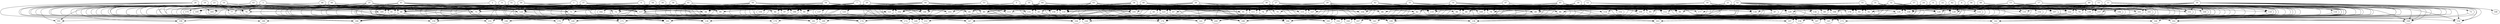 // DAG automatically generated by daggen at Wed Apr 12 12:20:52 2017
// ./daggen --dot -n 200 --jump=5 --fat=0.8 --regularity=0.6 --density=0.2 
digraph G {
  1 [size="15860818168", alpha="0.05"]
  1 -> 68 [size ="301989888"]
  1 -> 75 [size ="301989888"]
  1 -> 80 [size ="301989888"]
  1 -> 84 [size ="301989888"]
  1 -> 85 [size ="301989888"]
  1 -> 96 [size ="301989888"]
  1 -> 117 [size ="301989888"]
  1 -> 153 [size ="301989888"]
  2 [size="7619527984", alpha="0.15"]
  2 -> 66 [size ="838860800"]
  2 -> 71 [size ="838860800"]
  2 -> 81 [size ="838860800"]
  2 -> 84 [size ="838860800"]
  2 -> 85 [size ="838860800"]
  2 -> 96 [size ="838860800"]
  2 -> 105 [size ="838860800"]
  2 -> 127 [size ="838860800"]
  2 -> 180 [size ="838860800"]
  2 -> 181 [size ="838860800"]
  2 -> 193 [size ="838860800"]
  2 -> 196 [size ="838860800"]
  3 [size="368293445632", alpha="0.17"]
  3 -> 68 [size ="411041792"]
  3 -> 71 [size ="411041792"]
  3 -> 76 [size ="411041792"]
  3 -> 85 [size ="411041792"]
  3 -> 111 [size ="411041792"]
  3 -> 120 [size ="411041792"]
  3 -> 168 [size ="411041792"]
  3 -> 172 [size ="411041792"]
  3 -> 179 [size ="411041792"]
  3 -> 190 [size ="411041792"]
  3 -> 195 [size ="411041792"]
  3 -> 196 [size ="411041792"]
  3 -> 197 [size ="411041792"]
  4 [size="33724784500", alpha="0.15"]
  4 -> 76 [size ="838860800"]
  4 -> 78 [size ="838860800"]
  4 -> 89 [size ="838860800"]
  4 -> 106 [size ="838860800"]
  4 -> 117 [size ="838860800"]
  4 -> 121 [size ="838860800"]
  4 -> 123 [size ="838860800"]
  4 -> 142 [size ="838860800"]
  4 -> 143 [size ="838860800"]
  4 -> 145 [size ="838860800"]
  4 -> 168 [size ="838860800"]
  4 -> 171 [size ="838860800"]
  4 -> 197 [size ="838860800"]
  5 [size="1073348673", alpha="0.06"]
  5 -> 84 [size ="33554432"]
  5 -> 97 [size ="33554432"]
  5 -> 104 [size ="33554432"]
  5 -> 123 [size ="33554432"]
  5 -> 146 [size ="33554432"]
  5 -> 169 [size ="33554432"]
  5 -> 174 [size ="33554432"]
  5 -> 176 [size ="33554432"]
  5 -> 177 [size ="33554432"]
  6 [size="800932030", alpha="0.09"]
  6 -> 74 [size ="75497472"]
  6 -> 75 [size ="75497472"]
  6 -> 93 [size ="75497472"]
  6 -> 104 [size ="75497472"]
  6 -> 117 [size ="75497472"]
  6 -> 131 [size ="75497472"]
  6 -> 144 [size ="75497472"]
  6 -> 146 [size ="75497472"]
  6 -> 156 [size ="75497472"]
  6 -> 159 [size ="75497472"]
  6 -> 185 [size ="75497472"]
  6 -> 188 [size ="75497472"]
  7 [size="17694110490", alpha="0.16"]
  7 -> 74 [size ="301989888"]
  7 -> 77 [size ="301989888"]
  7 -> 84 [size ="301989888"]
  7 -> 90 [size ="301989888"]
  7 -> 98 [size ="301989888"]
  7 -> 110 [size ="301989888"]
  7 -> 112 [size ="301989888"]
  7 -> 126 [size ="301989888"]
  7 -> 128 [size ="301989888"]
  7 -> 137 [size ="301989888"]
  7 -> 145 [size ="301989888"]
  7 -> 149 [size ="301989888"]
  7 -> 184 [size ="301989888"]
  7 -> 187 [size ="301989888"]
  7 -> 190 [size ="301989888"]
  7 -> 196 [size ="301989888"]
  8 [size="8589934592", alpha="0.12"]
  8 -> 75 [size ="33554432"]
  8 -> 88 [size ="33554432"]
  8 -> 108 [size ="33554432"]
  8 -> 109 [size ="33554432"]
  8 -> 136 [size ="33554432"]
  8 -> 142 [size ="33554432"]
  8 -> 157 [size ="33554432"]
  8 -> 166 [size ="33554432"]
  8 -> 170 [size ="33554432"]
  8 -> 179 [size ="33554432"]
  9 [size="368293445632", alpha="0.12"]
  9 -> 66 [size ="411041792"]
  9 -> 68 [size ="411041792"]
  9 -> 72 [size ="411041792"]
  9 -> 89 [size ="411041792"]
  9 -> 94 [size ="411041792"]
  9 -> 97 [size ="411041792"]
  9 -> 144 [size ="411041792"]
  9 -> 169 [size ="411041792"]
  9 -> 170 [size ="411041792"]
  9 -> 172 [size ="411041792"]
  9 -> 183 [size ="411041792"]
  10 [size="231928233984", alpha="0.03"]
  10 -> 76 [size ="301989888"]
  10 -> 81 [size ="301989888"]
  10 -> 82 [size ="301989888"]
  10 -> 99 [size ="301989888"]
  10 -> 103 [size ="301989888"]
  10 -> 110 [size ="301989888"]
  10 -> 113 [size ="301989888"]
  10 -> 119 [size ="301989888"]
  10 -> 136 [size ="301989888"]
  10 -> 147 [size ="301989888"]
  10 -> 155 [size ="301989888"]
  10 -> 170 [size ="301989888"]
  10 -> 175 [size ="301989888"]
  10 -> 189 [size ="301989888"]
  10 -> 191 [size ="301989888"]
  10 -> 192 [size ="301989888"]
  10 -> 196 [size ="301989888"]
  11 [size="313820724776", alpha="0.13"]
  11 -> 93 [size ="536870912"]
  11 -> 106 [size ="536870912"]
  11 -> 120 [size ="536870912"]
  11 -> 139 [size ="536870912"]
  11 -> 145 [size ="536870912"]
  11 -> 147 [size ="536870912"]
  11 -> 151 [size ="536870912"]
  11 -> 153 [size ="536870912"]
  11 -> 157 [size ="536870912"]
  11 -> 168 [size ="536870912"]
  11 -> 169 [size ="536870912"]
  12 [size="782757789696", alpha="0.18"]
  12 -> 103 [size ="679477248"]
  12 -> 108 [size ="679477248"]
  12 -> 123 [size ="679477248"]
  12 -> 136 [size ="679477248"]
  12 -> 142 [size ="679477248"]
  12 -> 151 [size ="679477248"]
  12 -> 155 [size ="679477248"]
  12 -> 167 [size ="679477248"]
  12 -> 171 [size ="679477248"]
  12 -> 193 [size ="679477248"]
  13 [size="114691811798", alpha="0.16"]
  13 -> 66 [size ="411041792"]
  13 -> 106 [size ="411041792"]
  13 -> 116 [size ="411041792"]
  13 -> 117 [size ="411041792"]
  13 -> 119 [size ="411041792"]
  13 -> 120 [size ="411041792"]
  13 -> 136 [size ="411041792"]
  13 -> 141 [size ="411041792"]
  13 -> 144 [size ="411041792"]
  13 -> 154 [size ="411041792"]
  13 -> 157 [size ="411041792"]
  13 -> 160 [size ="411041792"]
  13 -> 169 [size ="411041792"]
  13 -> 177 [size ="411041792"]
  14 [size="43106132228", alpha="0.11"]
  14 -> 66 [size ="33554432"]
  14 -> 74 [size ="33554432"]
  14 -> 85 [size ="33554432"]
  14 -> 91 [size ="33554432"]
  14 -> 98 [size ="33554432"]
  14 -> 102 [size ="33554432"]
  14 -> 119 [size ="33554432"]
  14 -> 120 [size ="33554432"]
  14 -> 138 [size ="33554432"]
  14 -> 145 [size ="33554432"]
  14 -> 152 [size ="33554432"]
  14 -> 162 [size ="33554432"]
  14 -> 186 [size ="33554432"]
  14 -> 187 [size ="33554432"]
  14 -> 192 [size ="33554432"]
  14 -> 193 [size ="33554432"]
  15 [size="782757789696", alpha="0.17"]
  15 -> 66 [size ="679477248"]
  15 -> 68 [size ="679477248"]
  15 -> 108 [size ="679477248"]
  15 -> 128 [size ="679477248"]
  15 -> 135 [size ="679477248"]
  15 -> 136 [size ="679477248"]
  15 -> 149 [size ="679477248"]
  15 -> 154 [size ="679477248"]
  15 -> 156 [size ="679477248"]
  15 -> 158 [size ="679477248"]
  15 -> 168 [size ="679477248"]
  15 -> 189 [size ="679477248"]
  16 [size="6737946226", alpha="0.17"]
  16 -> 71 [size ="134217728"]
  16 -> 78 [size ="134217728"]
  16 -> 103 [size ="134217728"]
  16 -> 109 [size ="134217728"]
  16 -> 134 [size ="134217728"]
  16 -> 141 [size ="134217728"]
  16 -> 144 [size ="134217728"]
  16 -> 166 [size ="134217728"]
  16 -> 177 [size ="134217728"]
  16 -> 192 [size ="134217728"]
  16 -> 193 [size ="134217728"]
  17 [size="76837308936", alpha="0.15"]
  17 -> 86 [size ="134217728"]
  17 -> 94 [size ="134217728"]
  17 -> 96 [size ="134217728"]
  17 -> 106 [size ="134217728"]
  17 -> 112 [size ="134217728"]
  17 -> 118 [size ="134217728"]
  17 -> 120 [size ="134217728"]
  17 -> 130 [size ="134217728"]
  17 -> 142 [size ="134217728"]
  17 -> 145 [size ="134217728"]
  17 -> 154 [size ="134217728"]
  17 -> 163 [size ="134217728"]
  17 -> 174 [size ="134217728"]
  17 -> 189 [size ="134217728"]
  18 [size="231928233984", alpha="0.06"]
  18 -> 66 [size ="301989888"]
  18 -> 89 [size ="301989888"]
  18 -> 91 [size ="301989888"]
  18 -> 96 [size ="301989888"]
  18 -> 103 [size ="301989888"]
  18 -> 105 [size ="301989888"]
  18 -> 109 [size ="301989888"]
  18 -> 112 [size ="301989888"]
  18 -> 119 [size ="301989888"]
  18 -> 127 [size ="301989888"]
  18 -> 129 [size ="301989888"]
  18 -> 141 [size ="301989888"]
  18 -> 144 [size ="301989888"]
  18 -> 152 [size ="301989888"]
  18 -> 162 [size ="301989888"]
  18 -> 171 [size ="301989888"]
  18 -> 190 [size ="301989888"]
  19 [size="28991029248", alpha="0.19"]
  19 -> 68 [size ="75497472"]
  19 -> 75 [size ="75497472"]
  19 -> 91 [size ="75497472"]
  19 -> 97 [size ="75497472"]
  19 -> 131 [size ="75497472"]
  19 -> 141 [size ="75497472"]
  19 -> 155 [size ="75497472"]
  19 -> 159 [size ="75497472"]
  19 -> 160 [size ="75497472"]
  19 -> 186 [size ="75497472"]
  19 -> 190 [size ="75497472"]
  19 -> 196 [size ="75497472"]
  20 [size="48984333750", alpha="0.16"]
  20 -> 80 [size ="75497472"]
  20 -> 83 [size ="75497472"]
  20 -> 84 [size ="75497472"]
  20 -> 90 [size ="75497472"]
  20 -> 95 [size ="75497472"]
  20 -> 125 [size ="75497472"]
  20 -> 140 [size ="75497472"]
  20 -> 143 [size ="75497472"]
  20 -> 146 [size ="75497472"]
  20 -> 157 [size ="75497472"]
  20 -> 160 [size ="75497472"]
  20 -> 164 [size ="75497472"]
  20 -> 190 [size ="75497472"]
  20 -> 193 [size ="75497472"]
  20 -> 200 [size ="75497472"]
  21 [size="60178948758", alpha="0.10"]
  21 -> 78 [size ="209715200"]
  21 -> 87 [size ="209715200"]
  21 -> 89 [size ="209715200"]
  21 -> 91 [size ="209715200"]
  21 -> 94 [size ="209715200"]
  21 -> 99 [size ="209715200"]
  21 -> 104 [size ="209715200"]
  21 -> 106 [size ="209715200"]
  21 -> 107 [size ="209715200"]
  21 -> 120 [size ="209715200"]
  21 -> 130 [size ="209715200"]
  21 -> 136 [size ="209715200"]
  21 -> 153 [size ="209715200"]
  21 -> 167 [size ="209715200"]
  21 -> 172 [size ="209715200"]
  21 -> 174 [size ="209715200"]
  21 -> 190 [size ="209715200"]
  22 [size="1073741824000", alpha="0.15"]
  22 -> 67 [size ="838860800"]
  22 -> 107 [size ="838860800"]
  22 -> 117 [size ="838860800"]
  22 -> 118 [size ="838860800"]
  22 -> 120 [size ="838860800"]
  22 -> 122 [size ="838860800"]
  22 -> 130 [size ="838860800"]
  22 -> 146 [size ="838860800"]
  22 -> 151 [size ="838860800"]
  22 -> 156 [size ="838860800"]
  22 -> 161 [size ="838860800"]
  22 -> 162 [size ="838860800"]
  22 -> 163 [size ="838860800"]
  22 -> 181 [size ="838860800"]
  22 -> 189 [size ="838860800"]
  23 [size="98183923260", alpha="0.09"]
  23 -> 77 [size ="134217728"]
  23 -> 97 [size ="134217728"]
  23 -> 103 [size ="134217728"]
  23 -> 109 [size ="134217728"]
  23 -> 138 [size ="134217728"]
  23 -> 171 [size ="134217728"]
  23 -> 172 [size ="134217728"]
  23 -> 188 [size ="134217728"]
  23 -> 189 [size ="134217728"]
  23 -> 196 [size ="134217728"]
  24 [size="20602485947", alpha="0.08"]
  24 -> 69 [size ="75497472"]
  24 -> 89 [size ="75497472"]
  24 -> 90 [size ="75497472"]
  24 -> 100 [size ="75497472"]
  24 -> 107 [size ="75497472"]
  24 -> 109 [size ="75497472"]
  24 -> 119 [size ="75497472"]
  24 -> 122 [size ="75497472"]
  24 -> 126 [size ="75497472"]
  24 -> 130 [size ="75497472"]
  24 -> 131 [size ="75497472"]
  24 -> 132 [size ="75497472"]
  24 -> 143 [size ="75497472"]
  24 -> 144 [size ="75497472"]
  24 -> 192 [size ="75497472"]
  25 [size="134217728000", alpha="0.18"]
  25 -> 84 [size ="209715200"]
  25 -> 85 [size ="209715200"]
  25 -> 103 [size ="209715200"]
  25 -> 130 [size ="209715200"]
  25 -> 140 [size ="209715200"]
  25 -> 164 [size ="209715200"]
  25 -> 175 [size ="209715200"]
  25 -> 176 [size ="209715200"]
  25 -> 181 [size ="209715200"]
  25 -> 183 [size ="209715200"]
  25 -> 190 [size ="209715200"]
  25 -> 192 [size ="209715200"]
  25 -> 198 [size ="209715200"]
  26 [size="3793845153", alpha="0.15"]
  26 -> 78 [size ="411041792"]
  26 -> 80 [size ="411041792"]
  26 -> 99 [size ="411041792"]
  26 -> 111 [size ="411041792"]
  26 -> 136 [size ="411041792"]
  26 -> 139 [size ="411041792"]
  26 -> 141 [size ="411041792"]
  26 -> 156 [size ="411041792"]
  26 -> 159 [size ="411041792"]
  26 -> 164 [size ="411041792"]
  26 -> 172 [size ="411041792"]
  26 -> 183 [size ="411041792"]
  27 [size="1073741824000", alpha="0.02"]
  27 -> 65 [size ="838860800"]
  27 -> 69 [size ="838860800"]
  27 -> 76 [size ="838860800"]
  27 -> 89 [size ="838860800"]
  27 -> 93 [size ="838860800"]
  27 -> 97 [size ="838860800"]
  27 -> 108 [size ="838860800"]
  27 -> 119 [size ="838860800"]
  27 -> 124 [size ="838860800"]
  27 -> 127 [size ="838860800"]
  27 -> 167 [size ="838860800"]
  27 -> 176 [size ="838860800"]
  27 -> 200 [size ="838860800"]
  28 [size="11627573110", alpha="0.18"]
  28 -> 71 [size ="301989888"]
  28 -> 75 [size ="301989888"]
  28 -> 76 [size ="301989888"]
  28 -> 89 [size ="301989888"]
  28 -> 94 [size ="301989888"]
  28 -> 124 [size ="301989888"]
  28 -> 159 [size ="301989888"]
  28 -> 165 [size ="301989888"]
  28 -> 174 [size ="301989888"]
  28 -> 176 [size ="301989888"]
  28 -> 185 [size ="301989888"]
  28 -> 186 [size ="301989888"]
  28 -> 198 [size ="301989888"]
  29 [size="14006290998", alpha="0.11"]
  29 -> 80 [size ="411041792"]
  29 -> 84 [size ="411041792"]
  29 -> 91 [size ="411041792"]
  29 -> 94 [size ="411041792"]
  29 -> 109 [size ="411041792"]
  29 -> 123 [size ="411041792"]
  29 -> 127 [size ="411041792"]
  29 -> 128 [size ="411041792"]
  29 -> 143 [size ="411041792"]
  29 -> 155 [size ="411041792"]
  29 -> 159 [size ="411041792"]
  29 -> 167 [size ="411041792"]
  29 -> 176 [size ="411041792"]
  29 -> 181 [size ="411041792"]
  29 -> 199 [size ="411041792"]
  29 -> 200 [size ="411041792"]
  30 [size="112952353188", alpha="0.11"]
  30 -> 73 [size ="134217728"]
  30 -> 74 [size ="134217728"]
  30 -> 79 [size ="134217728"]
  30 -> 81 [size ="134217728"]
  30 -> 82 [size ="134217728"]
  30 -> 89 [size ="134217728"]
  30 -> 96 [size ="134217728"]
  30 -> 100 [size ="134217728"]
  30 -> 101 [size ="134217728"]
  30 -> 110 [size ="134217728"]
  30 -> 142 [size ="134217728"]
  30 -> 145 [size ="134217728"]
  30 -> 148 [size ="134217728"]
  30 -> 151 [size ="134217728"]
  30 -> 157 [size ="134217728"]
  30 -> 162 [size ="134217728"]
  30 -> 163 [size ="134217728"]
  30 -> 176 [size ="134217728"]
  30 -> 187 [size ="134217728"]
  30 -> 197 [size ="134217728"]
  31 [size="42229198781", alpha="0.01"]
  31 -> 67 [size ="679477248"]
  31 -> 74 [size ="679477248"]
  31 -> 82 [size ="679477248"]
  31 -> 83 [size ="679477248"]
  31 -> 93 [size ="679477248"]
  31 -> 101 [size ="679477248"]
  31 -> 108 [size ="679477248"]
  31 -> 115 [size ="679477248"]
  31 -> 128 [size ="679477248"]
  31 -> 149 [size ="679477248"]
  31 -> 157 [size ="679477248"]
  31 -> 200 [size ="679477248"]
  32 [size="19299402936", alpha="0.08"]
  32 -> 89 [size ="33554432"]
  32 -> 94 [size ="33554432"]
  32 -> 99 [size ="33554432"]
  32 -> 101 [size ="33554432"]
  32 -> 126 [size ="33554432"]
  32 -> 128 [size ="33554432"]
  32 -> 129 [size ="33554432"]
  32 -> 140 [size ="33554432"]
  32 -> 147 [size ="33554432"]
  32 -> 156 [size ="33554432"]
  32 -> 157 [size ="33554432"]
  32 -> 163 [size ="33554432"]
  32 -> 169 [size ="33554432"]
  32 -> 192 [size ="33554432"]
  32 -> 197 [size ="33554432"]
  33 [size="28958233868", alpha="0.15"]
  33 -> 72 [size ="33554432"]
  33 -> 82 [size ="33554432"]
  33 -> 92 [size ="33554432"]
  33 -> 105 [size ="33554432"]
  33 -> 106 [size ="33554432"]
  33 -> 108 [size ="33554432"]
  33 -> 123 [size ="33554432"]
  33 -> 136 [size ="33554432"]
  33 -> 149 [size ="33554432"]
  33 -> 157 [size ="33554432"]
  33 -> 157 [size ="33554432"]
  33 -> 170 [size ="33554432"]
  33 -> 172 [size ="33554432"]
  33 -> 174 [size ="33554432"]
  33 -> 181 [size ="33554432"]
  34 [size="368293445632", alpha="0.10"]
  34 -> 67 [size ="411041792"]
  34 -> 72 [size ="411041792"]
  34 -> 78 [size ="411041792"]
  34 -> 85 [size ="411041792"]
  34 -> 91 [size ="411041792"]
  34 -> 104 [size ="411041792"]
  34 -> 105 [size ="411041792"]
  34 -> 110 [size ="411041792"]
  34 -> 115 [size ="411041792"]
  34 -> 123 [size ="411041792"]
  34 -> 127 [size ="411041792"]
  34 -> 130 [size ="411041792"]
  34 -> 144 [size ="411041792"]
  34 -> 147 [size ="411041792"]
  34 -> 156 [size ="411041792"]
  34 -> 172 [size ="411041792"]
  34 -> 186 [size ="411041792"]
  34 -> 188 [size ="411041792"]
  34 -> 190 [size ="411041792"]
  34 -> 192 [size ="411041792"]
  35 [size="368293445632", alpha="0.03"]
  35 -> 89 [size ="411041792"]
  35 -> 91 [size ="411041792"]
  35 -> 92 [size ="411041792"]
  35 -> 99 [size ="411041792"]
  35 -> 123 [size ="411041792"]
  35 -> 127 [size ="411041792"]
  35 -> 131 [size ="411041792"]
  35 -> 146 [size ="411041792"]
  35 -> 147 [size ="411041792"]
  35 -> 151 [size ="411041792"]
  35 -> 156 [size ="411041792"]
  35 -> 165 [size ="411041792"]
  35 -> 170 [size ="411041792"]
  35 -> 171 [size ="411041792"]
  35 -> 181 [size ="411041792"]
  36 [size="490945725920", alpha="0.06"]
  36 -> 67 [size ="536870912"]
  36 -> 68 [size ="536870912"]
  36 -> 90 [size ="536870912"]
  36 -> 97 [size ="536870912"]
  36 -> 102 [size ="536870912"]
  36 -> 104 [size ="536870912"]
  36 -> 117 [size ="536870912"]
  36 -> 124 [size ="536870912"]
  36 -> 129 [size ="536870912"]
  36 -> 135 [size ="536870912"]
  36 -> 140 [size ="536870912"]
  36 -> 163 [size ="536870912"]
  36 -> 167 [size ="536870912"]
  36 -> 171 [size ="536870912"]
  36 -> 182 [size ="536870912"]
  36 -> 188 [size ="536870912"]
  37 [size="30099347562", alpha="0.05"]
  37 -> 67 [size ="838860800"]
  37 -> 75 [size ="838860800"]
  37 -> 91 [size ="838860800"]
  37 -> 97 [size ="838860800"]
  37 -> 105 [size ="838860800"]
  37 -> 117 [size ="838860800"]
  37 -> 123 [size ="838860800"]
  37 -> 124 [size ="838860800"]
  37 -> 128 [size ="838860800"]
  37 -> 140 [size ="838860800"]
  37 -> 147 [size ="838860800"]
  37 -> 156 [size ="838860800"]
  37 -> 167 [size ="838860800"]
  37 -> 170 [size ="838860800"]
  37 -> 171 [size ="838860800"]
  37 -> 184 [size ="838860800"]
  37 -> 186 [size ="838860800"]
  37 -> 197 [size ="838860800"]
  37 -> 200 [size ="838860800"]
  38 [size="17680075903", alpha="0.17"]
  38 -> 66 [size ="838860800"]
  38 -> 71 [size ="838860800"]
  38 -> 74 [size ="838860800"]
  38 -> 75 [size ="838860800"]
  38 -> 78 [size ="838860800"]
  38 -> 82 [size ="838860800"]
  38 -> 97 [size ="838860800"]
  38 -> 103 [size ="838860800"]
  38 -> 113 [size ="838860800"]
  38 -> 136 [size ="838860800"]
  38 -> 158 [size ="838860800"]
  38 -> 184 [size ="838860800"]
  38 -> 192 [size ="838860800"]
  39 [size="28991029248", alpha="0.05"]
  39 -> 66 [size ="75497472"]
  39 -> 68 [size ="75497472"]
  39 -> 72 [size ="75497472"]
  39 -> 74 [size ="75497472"]
  39 -> 106 [size ="75497472"]
  39 -> 110 [size ="75497472"]
  39 -> 126 [size ="75497472"]
  39 -> 149 [size ="75497472"]
  39 -> 156 [size ="75497472"]
  39 -> 158 [size ="75497472"]
  39 -> 163 [size ="75497472"]
  39 -> 190 [size ="75497472"]
  39 -> 193 [size ="75497472"]
  39 -> 196 [size ="75497472"]
  40 [size="28991029248", alpha="0.05"]
  40 -> 86 [size ="75497472"]
  40 -> 105 [size ="75497472"]
  40 -> 110 [size ="75497472"]
  40 -> 117 [size ="75497472"]
  40 -> 133 [size ="75497472"]
  40 -> 136 [size ="75497472"]
  40 -> 138 [size ="75497472"]
  40 -> 143 [size ="75497472"]
  40 -> 167 [size ="75497472"]
  40 -> 172 [size ="75497472"]
  40 -> 181 [size ="75497472"]
  41 [size="49481584694", alpha="0.09"]
  41 -> 68 [size ="838860800"]
  41 -> 71 [size ="838860800"]
  41 -> 72 [size ="838860800"]
  41 -> 88 [size ="838860800"]
  41 -> 89 [size ="838860800"]
  41 -> 94 [size ="838860800"]
  41 -> 117 [size ="838860800"]
  41 -> 124 [size ="838860800"]
  41 -> 141 [size ="838860800"]
  41 -> 143 [size ="838860800"]
  41 -> 144 [size ="838860800"]
  41 -> 149 [size ="838860800"]
  41 -> 160 [size ="838860800"]
  41 -> 181 [size ="838860800"]
  41 -> 185 [size ="838860800"]
  42 [size="134217728000", alpha="0.01"]
  42 -> 78 [size ="209715200"]
  42 -> 80 [size ="209715200"]
  42 -> 88 [size ="209715200"]
  42 -> 104 [size ="209715200"]
  42 -> 110 [size ="209715200"]
  42 -> 111 [size ="209715200"]
  42 -> 119 [size ="209715200"]
  42 -> 139 [size ="209715200"]
  42 -> 145 [size ="209715200"]
  42 -> 188 [size ="209715200"]
  42 -> 193 [size ="209715200"]
  43 [size="368293445632", alpha="0.06"]
  43 -> 66 [size ="411041792"]
  43 -> 84 [size ="411041792"]
  43 -> 99 [size ="411041792"]
  43 -> 106 [size ="411041792"]
  43 -> 119 [size ="411041792"]
  43 -> 170 [size ="411041792"]
  43 -> 186 [size ="411041792"]
  43 -> 191 [size ="411041792"]
  43 -> 198 [size ="411041792"]
  44 [size="16885934205", alpha="0.01"]
  44 -> 71 [size ="33554432"]
  44 -> 84 [size ="33554432"]
  44 -> 96 [size ="33554432"]
  44 -> 97 [size ="33554432"]
  44 -> 106 [size ="33554432"]
  44 -> 119 [size ="33554432"]
  44 -> 144 [size ="33554432"]
  44 -> 155 [size ="33554432"]
  44 -> 174 [size ="33554432"]
  44 -> 192 [size ="33554432"]
  44 -> 199 [size ="33554432"]
  44 -> 200 [size ="33554432"]
  45 [size="509238195388", alpha="0.15"]
  45 -> 71 [size ="536870912"]
  45 -> 86 [size ="536870912"]
  45 -> 89 [size ="536870912"]
  45 -> 98 [size ="536870912"]
  45 -> 101 [size ="536870912"]
  45 -> 105 [size ="536870912"]
  45 -> 109 [size ="536870912"]
  45 -> 112 [size ="536870912"]
  45 -> 121 [size ="536870912"]
  45 -> 141 [size ="536870912"]
  45 -> 142 [size ="536870912"]
  45 -> 170 [size ="536870912"]
  45 -> 183 [size ="536870912"]
  45 -> 184 [size ="536870912"]
  45 -> 196 [size ="536870912"]
  46 [size="182164153912", alpha="0.19"]
  46 -> 68 [size ="536870912"]
  46 -> 94 [size ="536870912"]
  46 -> 99 [size ="536870912"]
  46 -> 103 [size ="536870912"]
  46 -> 104 [size ="536870912"]
  46 -> 117 [size ="536870912"]
  46 -> 121 [size ="536870912"]
  46 -> 140 [size ="536870912"]
  46 -> 166 [size ="536870912"]
  46 -> 170 [size ="536870912"]
  46 -> 171 [size ="536870912"]
  47 [size="1073741824000", alpha="0.01"]
  47 -> 78 [size ="838860800"]
  47 -> 92 [size ="838860800"]
  47 -> 104 [size ="838860800"]
  47 -> 111 [size ="838860800"]
  47 -> 124 [size ="838860800"]
  47 -> 143 [size ="838860800"]
  47 -> 153 [size ="838860800"]
  47 -> 181 [size ="838860800"]
  47 -> 188 [size ="838860800"]
  47 -> 194 [size ="838860800"]
  48 [size="35773667235", alpha="0.15"]
  48 -> 74 [size ="679477248"]
  48 -> 91 [size ="679477248"]
  48 -> 104 [size ="679477248"]
  48 -> 130 [size ="679477248"]
  48 -> 131 [size ="679477248"]
  48 -> 133 [size ="679477248"]
  48 -> 151 [size ="679477248"]
  48 -> 167 [size ="679477248"]
  48 -> 168 [size ="679477248"]
  48 -> 172 [size ="679477248"]
  48 -> 187 [size ="679477248"]
  49 [size="11339819026", alpha="0.02"]
  49 -> 74 [size ="536870912"]
  49 -> 92 [size ="536870912"]
  49 -> 96 [size ="536870912"]
  49 -> 108 [size ="536870912"]
  49 -> 111 [size ="536870912"]
  49 -> 122 [size ="536870912"]
  49 -> 136 [size ="536870912"]
  49 -> 139 [size ="536870912"]
  49 -> 151 [size ="536870912"]
  49 -> 154 [size ="536870912"]
  49 -> 171 [size ="536870912"]
  49 -> 173 [size ="536870912"]
  49 -> 194 [size ="536870912"]
  49 -> 199 [size ="536870912"]
  50 [size="549755813888", alpha="0.05"]
  50 -> 70 [size ="536870912"]
  50 -> 80 [size ="536870912"]
  50 -> 90 [size ="536870912"]
  50 -> 94 [size ="536870912"]
  50 -> 103 [size ="536870912"]
  50 -> 110 [size ="536870912"]
  50 -> 114 [size ="536870912"]
  50 -> 131 [size ="536870912"]
  50 -> 142 [size ="536870912"]
  50 -> 149 [size ="536870912"]
  50 -> 153 [size ="536870912"]
  50 -> 158 [size ="536870912"]
  50 -> 170 [size ="536870912"]
  50 -> 174 [size ="536870912"]
  50 -> 181 [size ="536870912"]
  51 [size="782757789696", alpha="0.18"]
  51 -> 68 [size ="679477248"]
  51 -> 75 [size ="679477248"]
  51 -> 99 [size ="679477248"]
  51 -> 102 [size ="679477248"]
  51 -> 121 [size ="679477248"]
  51 -> 124 [size ="679477248"]
  51 -> 128 [size ="679477248"]
  51 -> 140 [size ="679477248"]
  51 -> 149 [size ="679477248"]
  51 -> 170 [size ="679477248"]
  51 -> 178 [size ="679477248"]
  51 -> 181 [size ="679477248"]
  51 -> 193 [size ="679477248"]
  51 -> 197 [size ="679477248"]
  52 [size="194023973083", alpha="0.07"]
  52 -> 66 [size ="411041792"]
  52 -> 69 [size ="411041792"]
  52 -> 70 [size ="411041792"]
  52 -> 78 [size ="411041792"]
  52 -> 83 [size ="411041792"]
  52 -> 88 [size ="411041792"]
  52 -> 93 [size ="411041792"]
  52 -> 102 [size ="411041792"]
  52 -> 104 [size ="411041792"]
  52 -> 108 [size ="411041792"]
  52 -> 127 [size ="411041792"]
  52 -> 129 [size ="411041792"]
  52 -> 131 [size ="411041792"]
  52 -> 133 [size ="411041792"]
  52 -> 134 [size ="411041792"]
  52 -> 149 [size ="411041792"]
  52 -> 153 [size ="411041792"]
  52 -> 160 [size ="411041792"]
  52 -> 173 [size ="411041792"]
  52 -> 183 [size ="411041792"]
  52 -> 185 [size ="411041792"]
  52 -> 196 [size ="411041792"]
  53 [size="549755813888", alpha="0.09"]
  53 -> 80 [size ="536870912"]
  53 -> 84 [size ="536870912"]
  53 -> 86 [size ="536870912"]
  53 -> 90 [size ="536870912"]
  53 -> 97 [size ="536870912"]
  53 -> 102 [size ="536870912"]
  53 -> 108 [size ="536870912"]
  53 -> 113 [size ="536870912"]
  53 -> 115 [size ="536870912"]
  53 -> 130 [size ="536870912"]
  53 -> 193 [size ="536870912"]
  54 [size="156954626076", alpha="0.04"]
  54 -> 84 [size ="134217728"]
  54 -> 90 [size ="134217728"]
  54 -> 91 [size ="134217728"]
  54 -> 102 [size ="134217728"]
  54 -> 104 [size ="134217728"]
  54 -> 127 [size ="134217728"]
  54 -> 140 [size ="134217728"]
  54 -> 146 [size ="134217728"]
  54 -> 150 [size ="134217728"]
  54 -> 151 [size ="134217728"]
  54 -> 174 [size ="134217728"]
  54 -> 190 [size ="134217728"]
  55 [size="126238061904", alpha="0.02"]
  55 -> 72 [size ="134217728"]
  55 -> 80 [size ="134217728"]
  55 -> 85 [size ="134217728"]
  55 -> 86 [size ="134217728"]
  55 -> 92 [size ="134217728"]
  55 -> 93 [size ="134217728"]
  55 -> 99 [size ="134217728"]
  55 -> 102 [size ="134217728"]
  55 -> 104 [size ="134217728"]
  55 -> 120 [size ="134217728"]
  55 -> 136 [size ="134217728"]
  55 -> 141 [size ="134217728"]
  55 -> 145 [size ="134217728"]
  55 -> 160 [size ="134217728"]
  55 -> 168 [size ="134217728"]
  55 -> 178 [size ="134217728"]
  55 -> 187 [size ="134217728"]
  55 -> 196 [size ="134217728"]
  56 [size="134217728000", alpha="0.01"]
  56 -> 92 [size ="209715200"]
  56 -> 95 [size ="209715200"]
  56 -> 104 [size ="209715200"]
  56 -> 106 [size ="209715200"]
  56 -> 114 [size ="209715200"]
  56 -> 119 [size ="209715200"]
  56 -> 127 [size ="209715200"]
  56 -> 128 [size ="209715200"]
  56 -> 158 [size ="209715200"]
  56 -> 160 [size ="209715200"]
  56 -> 178 [size ="209715200"]
  56 -> 184 [size ="209715200"]
  56 -> 188 [size ="209715200"]
  57 [size="549755813888", alpha="0.09"]
  57 -> 74 [size ="536870912"]
  57 -> 80 [size ="536870912"]
  57 -> 103 [size ="536870912"]
  57 -> 108 [size ="536870912"]
  57 -> 111 [size ="536870912"]
  57 -> 119 [size ="536870912"]
  57 -> 133 [size ="536870912"]
  57 -> 135 [size ="536870912"]
  57 -> 143 [size ="536870912"]
  57 -> 151 [size ="536870912"]
  57 -> 161 [size ="536870912"]
  57 -> 176 [size ="536870912"]
  57 -> 183 [size ="536870912"]
  57 -> 188 [size ="536870912"]
  57 -> 196 [size ="536870912"]
  57 -> 197 [size ="536870912"]
  58 [size="83151991464", alpha="0.02"]
  58 -> 75 [size ="134217728"]
  58 -> 80 [size ="134217728"]
  58 -> 106 [size ="134217728"]
  58 -> 111 [size ="134217728"]
  58 -> 123 [size ="134217728"]
  58 -> 141 [size ="134217728"]
  58 -> 155 [size ="134217728"]
  58 -> 196 [size ="134217728"]
  59 [size="239530323975", alpha="0.05"]
  59 -> 68 [size ="411041792"]
  59 -> 74 [size ="411041792"]
  59 -> 75 [size ="411041792"]
  59 -> 76 [size ="411041792"]
  59 -> 79 [size ="411041792"]
  59 -> 80 [size ="411041792"]
  59 -> 81 [size ="411041792"]
  59 -> 83 [size ="411041792"]
  59 -> 99 [size ="411041792"]
  59 -> 111 [size ="411041792"]
  59 -> 113 [size ="411041792"]
  59 -> 117 [size ="411041792"]
  59 -> 122 [size ="411041792"]
  59 -> 124 [size ="411041792"]
  59 -> 136 [size ="411041792"]
  59 -> 153 [size ="411041792"]
  59 -> 159 [size ="411041792"]
  59 -> 163 [size ="411041792"]
  59 -> 169 [size ="411041792"]
  59 -> 185 [size ="411041792"]
  59 -> 189 [size ="411041792"]
  59 -> 193 [size ="411041792"]
  60 [size="231928233984", alpha="0.03"]
  60 -> 74 [size ="301989888"]
  60 -> 80 [size ="301989888"]
  60 -> 102 [size ="301989888"]
  60 -> 109 [size ="301989888"]
  60 -> 143 [size ="301989888"]
  60 -> 149 [size ="301989888"]
  60 -> 163 [size ="301989888"]
  60 -> 165 [size ="301989888"]
  60 -> 171 [size ="301989888"]
  60 -> 174 [size ="301989888"]
  60 -> 195 [size ="301989888"]
  61 [size="88246958693", alpha="0.09"]
  61 -> 72 [size ="75497472"]
  61 -> 74 [size ="75497472"]
  61 -> 90 [size ="75497472"]
  61 -> 99 [size ="75497472"]
  61 -> 107 [size ="75497472"]
  61 -> 117 [size ="75497472"]
  61 -> 120 [size ="75497472"]
  61 -> 130 [size ="75497472"]
  61 -> 136 [size ="75497472"]
  61 -> 141 [size ="75497472"]
  61 -> 149 [size ="75497472"]
  61 -> 167 [size ="75497472"]
  61 -> 171 [size ="75497472"]
  61 -> 174 [size ="75497472"]
  61 -> 176 [size ="75497472"]
  61 -> 193 [size ="75497472"]
  61 -> 197 [size ="75497472"]
  62 [size="231928233984", alpha="0.15"]
  62 -> 66 [size ="301989888"]
  62 -> 85 [size ="301989888"]
  62 -> 99 [size ="301989888"]
  62 -> 105 [size ="301989888"]
  62 -> 110 [size ="301989888"]
  62 -> 113 [size ="301989888"]
  62 -> 118 [size ="301989888"]
  62 -> 126 [size ="301989888"]
  62 -> 127 [size ="301989888"]
  62 -> 128 [size ="301989888"]
  62 -> 145 [size ="301989888"]
  62 -> 151 [size ="301989888"]
  62 -> 158 [size ="301989888"]
  62 -> 197 [size ="301989888"]
  62 -> 200 [size ="301989888"]
  63 [size="231928233984", alpha="0.17"]
  63 -> 68 [size ="301989888"]
  63 -> 75 [size ="301989888"]
  63 -> 88 [size ="301989888"]
  63 -> 89 [size ="301989888"]
  63 -> 105 [size ="301989888"]
  63 -> 110 [size ="301989888"]
  63 -> 144 [size ="301989888"]
  63 -> 156 [size ="301989888"]
  63 -> 160 [size ="301989888"]
  63 -> 167 [size ="301989888"]
  63 -> 173 [size ="301989888"]
  63 -> 183 [size ="301989888"]
  64 [size="13685738986", alpha="0.05"]
  64 -> 78 [size ="301989888"]
  64 -> 80 [size ="301989888"]
  64 -> 83 [size ="301989888"]
  64 -> 85 [size ="301989888"]
  64 -> 105 [size ="301989888"]
  64 -> 110 [size ="301989888"]
  64 -> 117 [size ="301989888"]
  64 -> 119 [size ="301989888"]
  64 -> 122 [size ="301989888"]
  64 -> 140 [size ="301989888"]
  64 -> 156 [size ="301989888"]
  64 -> 164 [size ="301989888"]
  64 -> 190 [size ="301989888"]
  64 -> 192 [size ="301989888"]
  65 [size="549755813888", alpha="0.00"]
  65 -> 147 [size ="536870912"]
  66 [size="5806421142", alpha="0.02"]
  66 -> 144 [size ="209715200"]
  66 -> 188 [size ="209715200"]
  66 -> 200 [size ="209715200"]
  67 [size="130958088651", alpha="0.01"]
  67 -> 200 [size ="411041792"]
  68 [size="8589934592", alpha="0.03"]
  68 -> 138 [size ="33554432"]
  68 -> 144 [size ="33554432"]
  68 -> 180 [size ="33554432"]
  68 -> 186 [size ="33554432"]
  69 [size="549755813888", alpha="0.05"]
  70 [size="549755813888", alpha="0.05"]
  71 [size="7009931923", alpha="0.14"]
  72 [size="231928233984", alpha="0.04"]
  72 -> 159 [size ="301989888"]
  72 -> 171 [size ="301989888"]
  72 -> 193 [size ="301989888"]
  73 [size="72580271002", alpha="0.12"]
  73 -> 166 [size ="75497472"]
  74 [size="525340465952", alpha="0.11"]
  74 -> 155 [size ="838860800"]
  74 -> 172 [size ="838860800"]
  75 [size="51301464622", alpha="0.07"]
  75 -> 155 [size ="209715200"]
  76 [size="1843339797", alpha="0.16"]
  77 [size="163990838936", alpha="0.08"]
  77 -> 186 [size ="411041792"]
  78 [size="134217728000", alpha="0.14"]
  79 [size="729150922604", alpha="0.05"]
  80 [size="492281428362", alpha="0.01"]
  80 -> 163 [size ="679477248"]
  80 -> 184 [size ="679477248"]
  80 -> 196 [size ="679477248"]
  80 -> 198 [size ="679477248"]
  81 [size="1073741824000", alpha="0.18"]
  82 [size="470418647433", alpha="0.05"]
  82 -> 164 [size ="679477248"]
  82 -> 184 [size ="679477248"]
  82 -> 199 [size ="679477248"]
  83 [size="2731471243", alpha="0.08"]
  83 -> 141 [size ="209715200"]
  83 -> 187 [size ="209715200"]
  83 -> 188 [size ="209715200"]
  84 [size="306310028763", alpha="0.11"]
  84 -> 179 [size ="838860800"]
  84 -> 199 [size ="838860800"]
  85 [size="58700180304", alpha="0.14"]
  85 -> 144 [size ="134217728"]
  85 -> 147 [size ="134217728"]
  86 [size="3076877359", alpha="0.19"]
  86 -> 164 [size ="75497472"]
  87 [size="134217728000", alpha="0.05"]
  87 -> 184 [size ="209715200"]
  87 -> 199 [size ="209715200"]
  88 [size="28991029248", alpha="0.01"]
  89 [size="28991029248", alpha="0.01"]
  89 -> 163 [size ="75497472"]
  89 -> 170 [size ="75497472"]
  90 [size="68719476736", alpha="0.12"]
  90 -> 174 [size ="134217728"]
  91 [size="16886033146", alpha="0.09"]
  91 -> 142 [size ="301989888"]
  92 [size="1073741824000", alpha="0.04"]
  93 [size="12710797828", alpha="0.10"]
  94 [size="165676071714", alpha="0.18"]
  95 [size="31096692632", alpha="0.03"]
  96 [size="28991029248", alpha="0.07"]
  97 [size="3938188736", alpha="0.12"]
  98 [size="368293445632", alpha="0.03"]
  98 -> 176 [size ="411041792"]
  99 [size="231928233984", alpha="0.09"]
  99 -> 181 [size ="301989888"]
  100 [size="212486478156", alpha="0.15"]
  101 [size="231928233984", alpha="0.01"]
  101 -> 142 [size ="301989888"]
  101 -> 163 [size ="301989888"]
  101 -> 197 [size ="301989888"]
  102 [size="859883303770", alpha="0.16"]
  103 [size="1777287810", alpha="0.10"]
  103 -> 193 [size ="134217728"]
  104 [size="5430555508", alpha="0.17"]
  105 [size="4392103129", alpha="0.20"]
  105 -> 176 [size ="209715200"]
  105 -> 181 [size ="209715200"]
  106 [size="31813060944", alpha="0.08"]
  106 -> 173 [size ="679477248"]
  107 [size="40607489875", alpha="0.06"]
  107 -> 154 [size ="838860800"]
  107 -> 192 [size ="838860800"]
  108 [size="68719476736", alpha="0.17"]
  109 [size="8589934592", alpha="0.16"]
  109 -> 183 [size ="33554432"]
  110 [size="8589934592", alpha="0.07"]
  110 -> 174 [size ="33554432"]
  111 [size="33926625081", alpha="0.09"]
  112 [size="549755813888", alpha="0.03"]
  112 -> 158 [size ="536870912"]
  112 -> 197 [size ="536870912"]
  113 [size="44474938206", alpha="0.17"]
  113 -> 145 [size ="838860800"]
  114 [size="169161947838", alpha="0.08"]
  114 -> 142 [size ="301989888"]
  114 -> 145 [size ="301989888"]
  115 [size="1073741824000", alpha="0.06"]
  115 -> 145 [size ="838860800"]
  116 [size="21432403452", alpha="0.12"]
  116 -> 197 [size ="411041792"]
  117 [size="28991029248", alpha="0.03"]
  117 -> 138 [size ="75497472"]
  117 -> 153 [size ="75497472"]
  117 -> 189 [size ="75497472"]
  118 [size="208284017296", alpha="0.17"]
  118 -> 162 [size ="679477248"]
  119 [size="12320084959", alpha="0.08"]
  120 [size="31789955588", alpha="0.01"]
  120 -> 160 [size ="33554432"]
  120 -> 167 [size ="33554432"]
  121 [size="9325799745", alpha="0.19"]
  121 -> 162 [size ="209715200"]
  121 -> 191 [size ="209715200"]
  121 -> 197 [size ="209715200"]
  122 [size="11744860012", alpha="0.18"]
  122 -> 167 [size ="838860800"]
  122 -> 173 [size ="838860800"]
  123 [size="28991029248", alpha="0.15"]
  123 -> 160 [size ="75497472"]
  123 -> 164 [size ="75497472"]
  123 -> 174 [size ="75497472"]
  123 -> 188 [size ="75497472"]
  124 [size="782757789696", alpha="0.19"]
  124 -> 136 [size ="679477248"]
  124 -> 172 [size ="679477248"]
  124 -> 193 [size ="679477248"]
  125 [size="276457999054", alpha="0.04"]
  125 -> 147 [size ="209715200"]
  125 -> 153 [size ="209715200"]
  125 -> 196 [size ="209715200"]
  126 [size="782757789696", alpha="0.10"]
  126 -> 143 [size ="679477248"]
  126 -> 149 [size ="679477248"]
  126 -> 192 [size ="679477248"]
  127 [size="8589934592", alpha="0.03"]
  128 [size="746824798382", alpha="0.08"]
  128 -> 163 [size ="838860800"]
  128 -> 167 [size ="838860800"]
  129 [size="8589934592", alpha="0.00"]
  129 -> 140 [size ="33554432"]
  129 -> 173 [size ="33554432"]
  129 -> 197 [size ="33554432"]
  130 [size="3442859928", alpha="0.08"]
  130 -> 141 [size ="75497472"]
  130 -> 183 [size ="75497472"]
  131 [size="6209386180", alpha="0.12"]
  131 -> 141 [size ="536870912"]
  132 [size="7667203689", alpha="0.14"]
  132 -> 188 [size ="209715200"]
  133 [size="6310701164", alpha="0.04"]
  133 -> 138 [size ="134217728"]
  133 -> 173 [size ="134217728"]
  133 -> 187 [size ="134217728"]
  134 [size="323196679944", alpha="0.08"]
  134 -> 168 [size ="209715200"]
  134 -> 187 [size ="209715200"]
  135 [size="68719476736", alpha="0.06"]
  136 [size="8589934592", alpha="0.04"]
  137 [size="782757789696", alpha="0.01"]
  138 [size="7522041972", alpha="0.09"]
  139 [size="3101883097", alpha="0.11"]
  140 [size="30814098109", alpha="0.08"]
  141 [size="2300357344", alpha="0.13"]
  142 [size="2059123174", alpha="0.09"]
  143 [size="1073741824000", alpha="0.02"]
  144 [size="6917249562", alpha="0.04"]
  145 [size="231928233984", alpha="0.03"]
  146 [size="368293445632", alpha="0.16"]
  147 [size="5882977294", alpha="0.08"]
  148 [size="5309522373", alpha="0.11"]
  149 [size="18033912852", alpha="0.17"]
  150 [size="370210163543", alpha="0.16"]
  151 [size="782757789696", alpha="0.03"]
  152 [size="231928233984", alpha="0.20"]
  153 [size="549755813888", alpha="0.06"]
  154 [size="6817027141", alpha="0.13"]
  155 [size="134217728000", alpha="0.13"]
  156 [size="1288807849114", alpha="0.14"]
  157 [size="134217728000", alpha="0.03"]
  158 [size="598026325063", alpha="0.08"]
  159 [size="1073741824000", alpha="0.09"]
  160 [size="49274185566", alpha="0.13"]
  161 [size="231928233984", alpha="0.17"]
  162 [size="1916882856", alpha="0.16"]
  163 [size="8074967695", alpha="0.08"]
  164 [size="134217728000", alpha="0.16"]
  165 [size="35495989556", alpha="0.12"]
  166 [size="231928233984", alpha="0.09"]
  167 [size="549755813888", alpha="0.13"]
  168 [size="8138630684", alpha="0.20"]
  169 [size="1073741824000", alpha="0.06"]
  170 [size="68719476736", alpha="0.14"]
  171 [size="663752040392", alpha="0.06"]
  172 [size="26913315703", alpha="0.02"]
  173 [size="113021769692", alpha="0.05"]
  174 [size="32539948636", alpha="0.11"]
  175 [size="5163470310", alpha="0.15"]
  176 [size="782757789696", alpha="0.17"]
  177 [size="549755813888", alpha="0.00"]
  178 [size="1073741824000", alpha="0.15"]
  179 [size="549755813888", alpha="0.18"]
  180 [size="1073741824000", alpha="0.13"]
  181 [size="84823499960", alpha="0.00"]
  182 [size="198694996601", alpha="0.14"]
  183 [size="1627211792", alpha="0.19"]
  184 [size="28991029248", alpha="0.19"]
  185 [size="32825940872", alpha="0.13"]
  186 [size="28991029248", alpha="0.19"]
  187 [size="231928233984", alpha="0.08"]
  188 [size="790684412076", alpha="0.17"]
  189 [size="24655662035", alpha="0.01"]
  190 [size="231928233984", alpha="0.11"]
  191 [size="1418440000", alpha="0.07"]
  192 [size="136813739302", alpha="0.03"]
  193 [size="2992927362", alpha="0.09"]
  194 [size="453660778156", alpha="0.08"]
  195 [size="336604038420", alpha="0.08"]
  196 [size="4117327291", alpha="0.15"]
  197 [size="6691937620", alpha="0.05"]
  198 [size="279130431463", alpha="0.12"]
  199 [size="362607511188", alpha="0.02"]
  200 [size="368293445632", alpha="0.19"]
}

